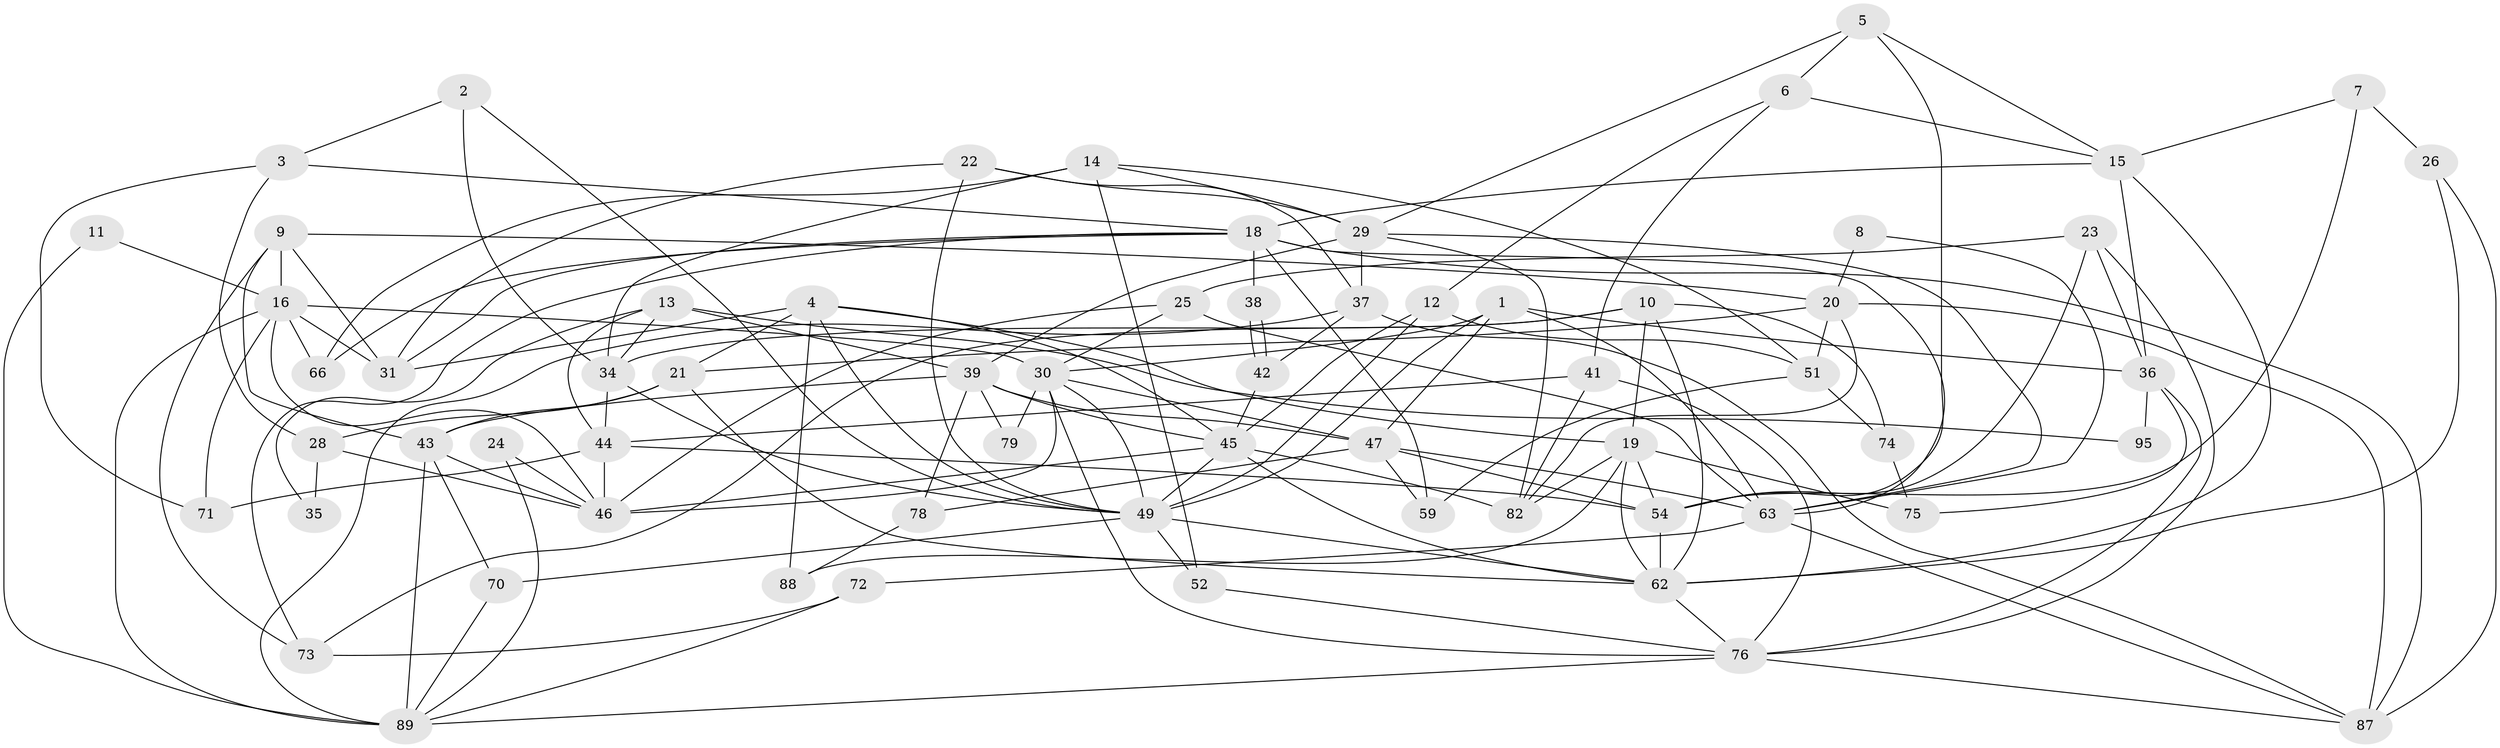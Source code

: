 // original degree distribution, {4: 0.3, 3: 0.27, 2: 0.14, 5: 0.13, 7: 0.08, 6: 0.07, 8: 0.01}
// Generated by graph-tools (version 1.1) at 2025/38/02/21/25 10:38:59]
// undirected, 64 vertices, 158 edges
graph export_dot {
graph [start="1"]
  node [color=gray90,style=filled];
  1 [super="+27"];
  2 [super="+40"];
  3 [super="+53"];
  4 [super="+65"];
  5 [super="+98"];
  6;
  7;
  8;
  9 [super="+60"];
  10 [super="+68"];
  11;
  12 [super="+69"];
  13 [super="+56"];
  14 [super="+48"];
  15 [super="+100"];
  16 [super="+17"];
  18 [super="+33"];
  19 [super="+96"];
  20 [super="+32"];
  21 [super="+90"];
  22;
  23;
  24;
  25;
  26 [super="+85"];
  28;
  29 [super="+61"];
  30 [super="+57"];
  31 [super="+81"];
  34 [super="+50"];
  35;
  36 [super="+55"];
  37 [super="+67"];
  38;
  39 [super="+58"];
  41;
  42 [super="+99"];
  43 [super="+77"];
  44 [super="+83"];
  45 [super="+86"];
  46 [super="+84"];
  47 [super="+80"];
  49 [super="+97"];
  51;
  52;
  54;
  59;
  62 [super="+64"];
  63 [super="+92"];
  66;
  70;
  71;
  72;
  73;
  74;
  75;
  76 [super="+94"];
  78;
  79;
  82 [super="+93"];
  87;
  88;
  89 [super="+91"];
  95;
  1 -- 47;
  1 -- 36;
  1 -- 30;
  1 -- 63;
  1 -- 49;
  2 -- 49;
  2 -- 3;
  2 -- 34;
  3 -- 18;
  3 -- 28;
  3 -- 71;
  4 -- 21;
  4 -- 45;
  4 -- 88;
  4 -- 49;
  4 -- 19;
  4 -- 31;
  5 -- 15;
  5 -- 54;
  5 -- 29;
  5 -- 6;
  6 -- 41;
  6 -- 15;
  6 -- 12;
  7 -- 54;
  7 -- 26 [weight=2];
  7 -- 15;
  8 -- 63;
  8 -- 20;
  9 -- 73;
  9 -- 43;
  9 -- 31;
  9 -- 16;
  9 -- 20;
  10 -- 34 [weight=2];
  10 -- 73;
  10 -- 19;
  10 -- 74;
  10 -- 62;
  11 -- 89;
  11 -- 16;
  12 -- 49;
  12 -- 51;
  12 -- 45;
  13 -- 44;
  13 -- 95;
  13 -- 39;
  13 -- 34;
  13 -- 35;
  14 -- 66;
  14 -- 29;
  14 -- 51;
  14 -- 52;
  14 -- 34;
  15 -- 18;
  15 -- 36;
  15 -- 62;
  16 -- 46;
  16 -- 71;
  16 -- 89 [weight=2];
  16 -- 66;
  16 -- 30;
  16 -- 31;
  18 -- 38;
  18 -- 66;
  18 -- 73;
  18 -- 59;
  18 -- 87;
  18 -- 63;
  18 -- 31;
  19 -- 62;
  19 -- 75;
  19 -- 82;
  19 -- 54;
  19 -- 88;
  20 -- 82;
  20 -- 51;
  20 -- 21;
  20 -- 87;
  21 -- 43;
  21 -- 28;
  21 -- 62;
  22 -- 37;
  22 -- 29;
  22 -- 49;
  22 -- 31;
  23 -- 25;
  23 -- 76;
  23 -- 54;
  23 -- 36;
  24 -- 89;
  24 -- 46;
  25 -- 46;
  25 -- 30;
  25 -- 63;
  26 -- 87;
  26 -- 62;
  28 -- 46;
  28 -- 35;
  29 -- 63;
  29 -- 82;
  29 -- 37;
  29 -- 39;
  30 -- 79;
  30 -- 47;
  30 -- 49;
  30 -- 76;
  30 -- 46;
  34 -- 49;
  34 -- 44;
  36 -- 75;
  36 -- 95;
  36 -- 76;
  37 -- 87;
  37 -- 89;
  37 -- 42;
  38 -- 42;
  38 -- 42;
  39 -- 47 [weight=2];
  39 -- 78;
  39 -- 79;
  39 -- 45;
  39 -- 43;
  41 -- 44;
  41 -- 76;
  41 -- 82;
  42 -- 45;
  43 -- 70;
  43 -- 89;
  43 -- 46;
  44 -- 71;
  44 -- 46 [weight=2];
  44 -- 54;
  45 -- 82;
  45 -- 49;
  45 -- 46;
  45 -- 62;
  47 -- 54;
  47 -- 59;
  47 -- 63;
  47 -- 78;
  49 -- 52;
  49 -- 70;
  49 -- 62;
  51 -- 59;
  51 -- 74;
  52 -- 76;
  54 -- 62;
  62 -- 76;
  63 -- 87;
  63 -- 72;
  70 -- 89;
  72 -- 73;
  72 -- 89;
  74 -- 75;
  76 -- 89;
  76 -- 87;
  78 -- 88;
}
